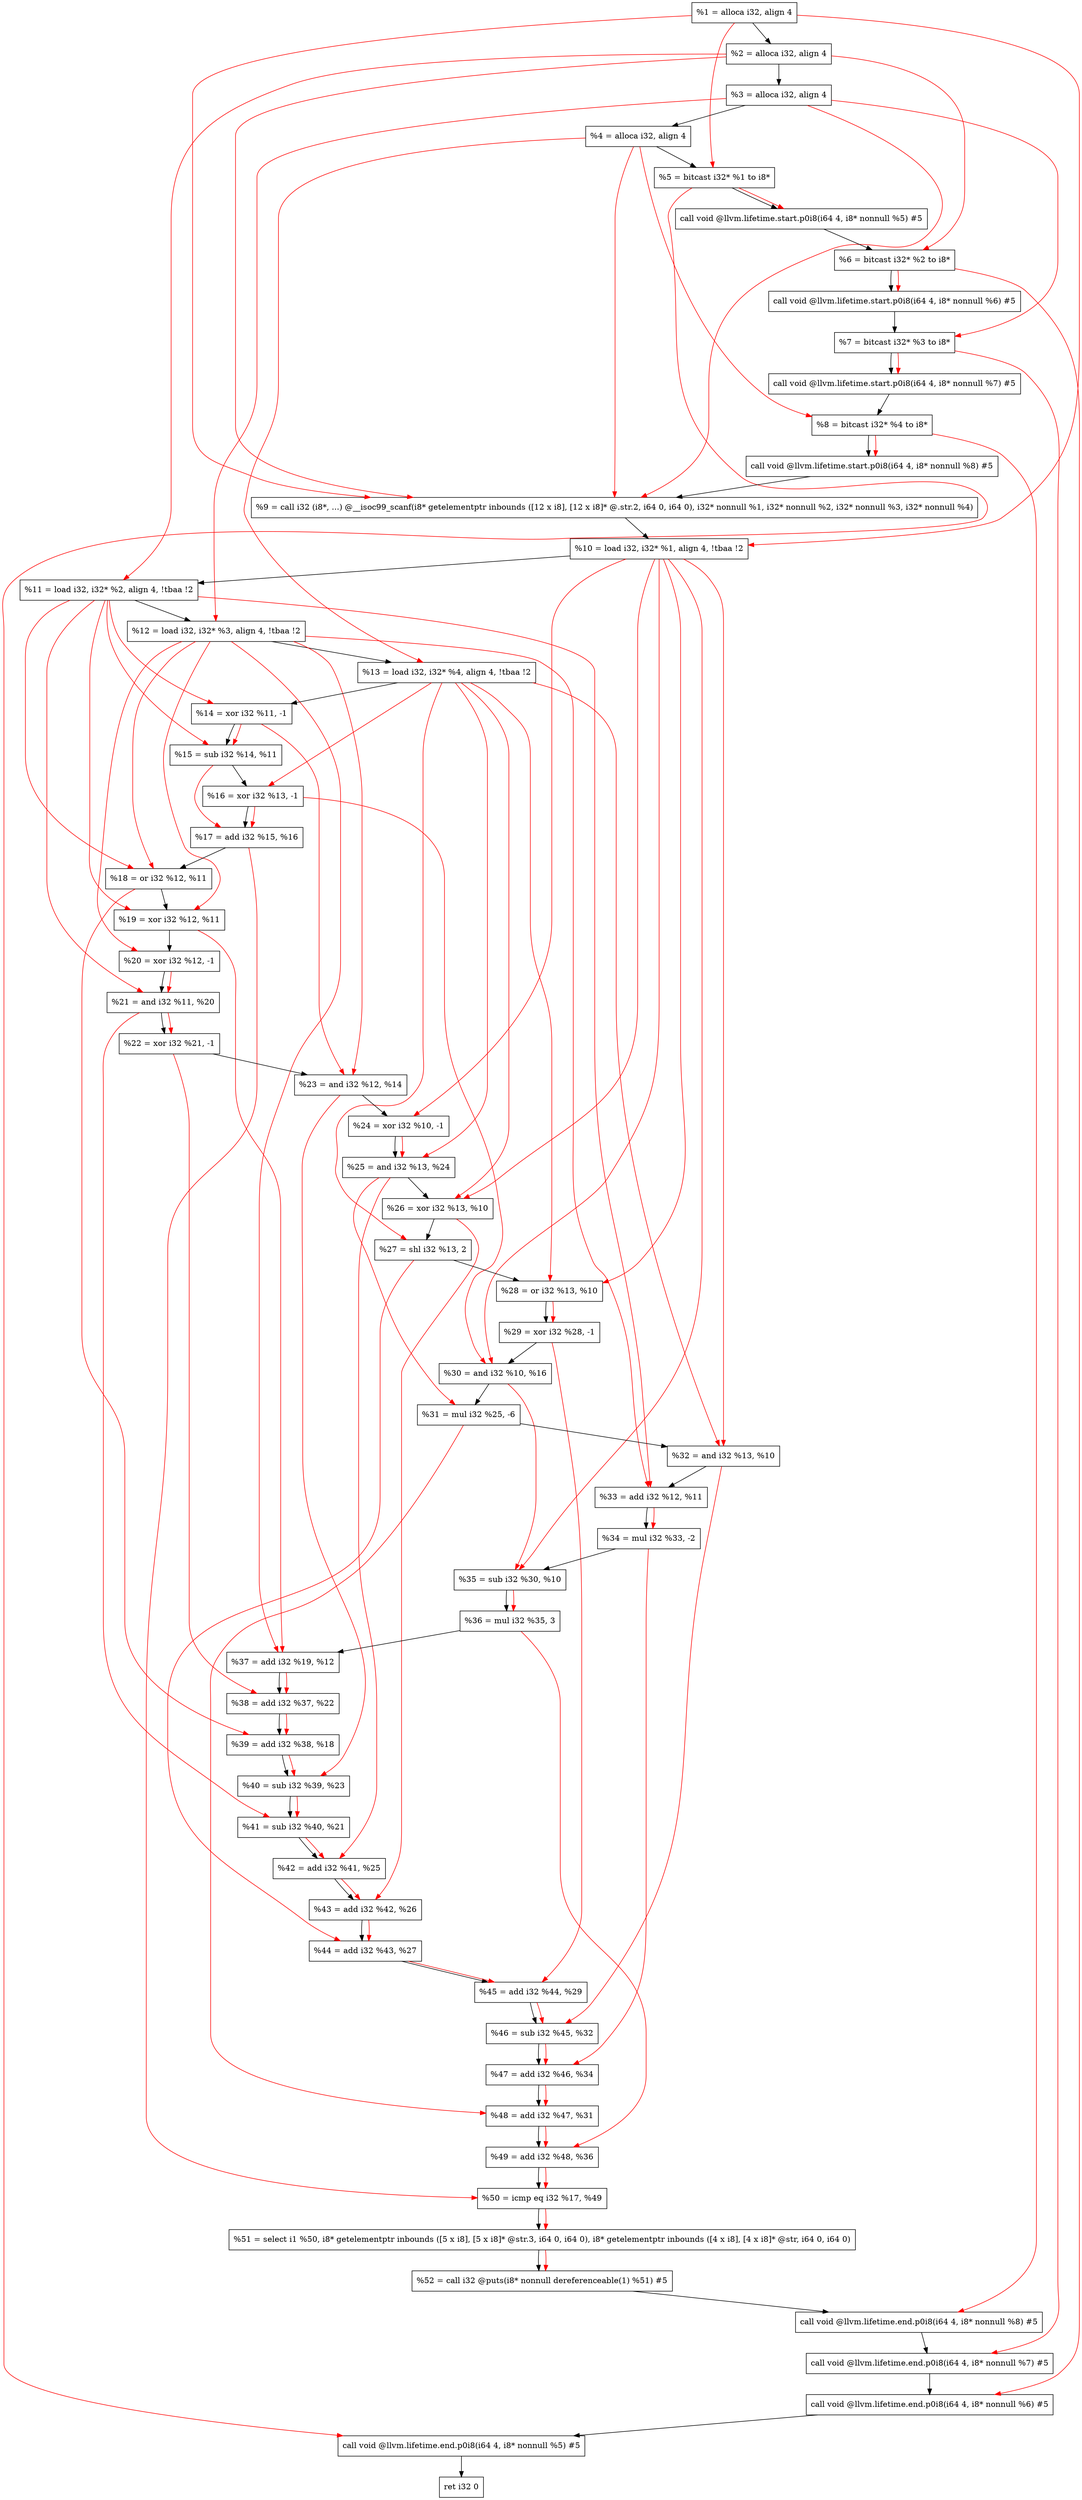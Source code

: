 digraph "DFG for'main' function" {
	Node0xf77a98[shape=record, label="  %1 = alloca i32, align 4"];
	Node0xf77b48[shape=record, label="  %2 = alloca i32, align 4"];
	Node0xf77bd8[shape=record, label="  %3 = alloca i32, align 4"];
	Node0xf77c38[shape=record, label="  %4 = alloca i32, align 4"];
	Node0xf77ce8[shape=record, label="  %5 = bitcast i32* %1 to i8*"];
	Node0xf78118[shape=record, label="  call void @llvm.lifetime.start.p0i8(i64 4, i8* nonnull %5) #5"];
	Node0xf781f8[shape=record, label="  %6 = bitcast i32* %2 to i8*"];
	Node0xf782f8[shape=record, label="  call void @llvm.lifetime.start.p0i8(i64 4, i8* nonnull %6) #5"];
	Node0xf783b8[shape=record, label="  %7 = bitcast i32* %3 to i8*"];
	Node0xf78468[shape=record, label="  call void @llvm.lifetime.start.p0i8(i64 4, i8* nonnull %7) #5"];
	Node0xf78528[shape=record, label="  %8 = bitcast i32* %4 to i8*"];
	Node0xf785d8[shape=record, label="  call void @llvm.lifetime.start.p0i8(i64 4, i8* nonnull %8) #5"];
	Node0xf72ad0[shape=record, label="  %9 = call i32 (i8*, ...) @__isoc99_scanf(i8* getelementptr inbounds ([12 x i8], [12 x i8]* @.str.2, i64 0, i64 0), i32* nonnull %1, i32* nonnull %2, i32* nonnull %3, i32* nonnull %4)"];
	Node0xf787d8[shape=record, label="  %10 = load i32, i32* %1, align 4, !tbaa !2"];
	Node0xf79748[shape=record, label="  %11 = load i32, i32* %2, align 4, !tbaa !2"];
	Node0xf79db8[shape=record, label="  %12 = load i32, i32* %3, align 4, !tbaa !2"];
	Node0xf79e18[shape=record, label="  %13 = load i32, i32* %4, align 4, !tbaa !2"];
	Node0xf79e90[shape=record, label="  %14 = xor i32 %11, -1"];
	Node0xf79f00[shape=record, label="  %15 = sub i32 %14, %11"];
	Node0xf79f70[shape=record, label="  %16 = xor i32 %13, -1"];
	Node0xf79fe0[shape=record, label="  %17 = add i32 %15, %16"];
	Node0xf7a050[shape=record, label="  %18 = or i32 %12, %11"];
	Node0xf7a0c0[shape=record, label="  %19 = xor i32 %12, %11"];
	Node0xf7a130[shape=record, label="  %20 = xor i32 %12, -1"];
	Node0xf7a1a0[shape=record, label="  %21 = and i32 %11, %20"];
	Node0xf7a210[shape=record, label="  %22 = xor i32 %21, -1"];
	Node0xf7a280[shape=record, label="  %23 = and i32 %12, %14"];
	Node0xf7a2f0[shape=record, label="  %24 = xor i32 %10, -1"];
	Node0xf7a360[shape=record, label="  %25 = and i32 %13, %24"];
	Node0xf7a3d0[shape=record, label="  %26 = xor i32 %13, %10"];
	Node0xf7a440[shape=record, label="  %27 = shl i32 %13, 2"];
	Node0xf7a4b0[shape=record, label="  %28 = or i32 %13, %10"];
	Node0xf7a520[shape=record, label="  %29 = xor i32 %28, -1"];
	Node0xf7a590[shape=record, label="  %30 = and i32 %10, %16"];
	Node0xf7a600[shape=record, label="  %31 = mul i32 %25, -6"];
	Node0xf7a670[shape=record, label="  %32 = and i32 %13, %10"];
	Node0xf7a6e0[shape=record, label="  %33 = add i32 %12, %11"];
	Node0xf7a750[shape=record, label="  %34 = mul i32 %33, -2"];
	Node0xf7a7c0[shape=record, label="  %35 = sub i32 %30, %10"];
	Node0xf7a830[shape=record, label="  %36 = mul i32 %35, 3"];
	Node0xf7a8a0[shape=record, label="  %37 = add i32 %19, %12"];
	Node0xf7a910[shape=record, label="  %38 = add i32 %37, %22"];
	Node0xf7a980[shape=record, label="  %39 = add i32 %38, %18"];
	Node0xf7a9f0[shape=record, label="  %40 = sub i32 %39, %23"];
	Node0xf7aa60[shape=record, label="  %41 = sub i32 %40, %21"];
	Node0xf7aad0[shape=record, label="  %42 = add i32 %41, %25"];
	Node0xf7ab40[shape=record, label="  %43 = add i32 %42, %26"];
	Node0xf7abb0[shape=record, label="  %44 = add i32 %43, %27"];
	Node0xf7ac20[shape=record, label="  %45 = add i32 %44, %29"];
	Node0xf7ac90[shape=record, label="  %46 = sub i32 %45, %32"];
	Node0xf7ad00[shape=record, label="  %47 = add i32 %46, %34"];
	Node0xf7ad70[shape=record, label="  %48 = add i32 %47, %31"];
	Node0xf7ade0[shape=record, label="  %49 = add i32 %48, %36"];
	Node0xf7ae50[shape=record, label="  %50 = icmp eq i32 %17, %49"];
	Node0xf178b8[shape=record, label="  %51 = select i1 %50, i8* getelementptr inbounds ([5 x i8], [5 x i8]* @str.3, i64 0, i64 0), i8* getelementptr inbounds ([4 x i8], [4 x i8]* @str, i64 0, i64 0)"];
	Node0xf7aee0[shape=record, label="  %52 = call i32 @puts(i8* nonnull dereferenceable(1) %51) #5"];
	Node0xf7b188[shape=record, label="  call void @llvm.lifetime.end.p0i8(i64 4, i8* nonnull %8) #5"];
	Node0xf7b2e8[shape=record, label="  call void @llvm.lifetime.end.p0i8(i64 4, i8* nonnull %7) #5"];
	Node0xf7b3f8[shape=record, label="  call void @llvm.lifetime.end.p0i8(i64 4, i8* nonnull %6) #5"];
	Node0xf7b508[shape=record, label="  call void @llvm.lifetime.end.p0i8(i64 4, i8* nonnull %5) #5"];
	Node0xf7b5c8[shape=record, label="  ret i32 0"];
	Node0xf77a98 -> Node0xf77b48;
	Node0xf77b48 -> Node0xf77bd8;
	Node0xf77bd8 -> Node0xf77c38;
	Node0xf77c38 -> Node0xf77ce8;
	Node0xf77ce8 -> Node0xf78118;
	Node0xf78118 -> Node0xf781f8;
	Node0xf781f8 -> Node0xf782f8;
	Node0xf782f8 -> Node0xf783b8;
	Node0xf783b8 -> Node0xf78468;
	Node0xf78468 -> Node0xf78528;
	Node0xf78528 -> Node0xf785d8;
	Node0xf785d8 -> Node0xf72ad0;
	Node0xf72ad0 -> Node0xf787d8;
	Node0xf787d8 -> Node0xf79748;
	Node0xf79748 -> Node0xf79db8;
	Node0xf79db8 -> Node0xf79e18;
	Node0xf79e18 -> Node0xf79e90;
	Node0xf79e90 -> Node0xf79f00;
	Node0xf79f00 -> Node0xf79f70;
	Node0xf79f70 -> Node0xf79fe0;
	Node0xf79fe0 -> Node0xf7a050;
	Node0xf7a050 -> Node0xf7a0c0;
	Node0xf7a0c0 -> Node0xf7a130;
	Node0xf7a130 -> Node0xf7a1a0;
	Node0xf7a1a0 -> Node0xf7a210;
	Node0xf7a210 -> Node0xf7a280;
	Node0xf7a280 -> Node0xf7a2f0;
	Node0xf7a2f0 -> Node0xf7a360;
	Node0xf7a360 -> Node0xf7a3d0;
	Node0xf7a3d0 -> Node0xf7a440;
	Node0xf7a440 -> Node0xf7a4b0;
	Node0xf7a4b0 -> Node0xf7a520;
	Node0xf7a520 -> Node0xf7a590;
	Node0xf7a590 -> Node0xf7a600;
	Node0xf7a600 -> Node0xf7a670;
	Node0xf7a670 -> Node0xf7a6e0;
	Node0xf7a6e0 -> Node0xf7a750;
	Node0xf7a750 -> Node0xf7a7c0;
	Node0xf7a7c0 -> Node0xf7a830;
	Node0xf7a830 -> Node0xf7a8a0;
	Node0xf7a8a0 -> Node0xf7a910;
	Node0xf7a910 -> Node0xf7a980;
	Node0xf7a980 -> Node0xf7a9f0;
	Node0xf7a9f0 -> Node0xf7aa60;
	Node0xf7aa60 -> Node0xf7aad0;
	Node0xf7aad0 -> Node0xf7ab40;
	Node0xf7ab40 -> Node0xf7abb0;
	Node0xf7abb0 -> Node0xf7ac20;
	Node0xf7ac20 -> Node0xf7ac90;
	Node0xf7ac90 -> Node0xf7ad00;
	Node0xf7ad00 -> Node0xf7ad70;
	Node0xf7ad70 -> Node0xf7ade0;
	Node0xf7ade0 -> Node0xf7ae50;
	Node0xf7ae50 -> Node0xf178b8;
	Node0xf178b8 -> Node0xf7aee0;
	Node0xf7aee0 -> Node0xf7b188;
	Node0xf7b188 -> Node0xf7b2e8;
	Node0xf7b2e8 -> Node0xf7b3f8;
	Node0xf7b3f8 -> Node0xf7b508;
	Node0xf7b508 -> Node0xf7b5c8;
edge [color=red]
	Node0xf77a98 -> Node0xf77ce8;
	Node0xf77ce8 -> Node0xf78118;
	Node0xf77b48 -> Node0xf781f8;
	Node0xf781f8 -> Node0xf782f8;
	Node0xf77bd8 -> Node0xf783b8;
	Node0xf783b8 -> Node0xf78468;
	Node0xf77c38 -> Node0xf78528;
	Node0xf78528 -> Node0xf785d8;
	Node0xf77a98 -> Node0xf72ad0;
	Node0xf77b48 -> Node0xf72ad0;
	Node0xf77bd8 -> Node0xf72ad0;
	Node0xf77c38 -> Node0xf72ad0;
	Node0xf77a98 -> Node0xf787d8;
	Node0xf77b48 -> Node0xf79748;
	Node0xf77bd8 -> Node0xf79db8;
	Node0xf77c38 -> Node0xf79e18;
	Node0xf79748 -> Node0xf79e90;
	Node0xf79e90 -> Node0xf79f00;
	Node0xf79748 -> Node0xf79f00;
	Node0xf79e18 -> Node0xf79f70;
	Node0xf79f00 -> Node0xf79fe0;
	Node0xf79f70 -> Node0xf79fe0;
	Node0xf79db8 -> Node0xf7a050;
	Node0xf79748 -> Node0xf7a050;
	Node0xf79db8 -> Node0xf7a0c0;
	Node0xf79748 -> Node0xf7a0c0;
	Node0xf79db8 -> Node0xf7a130;
	Node0xf79748 -> Node0xf7a1a0;
	Node0xf7a130 -> Node0xf7a1a0;
	Node0xf7a1a0 -> Node0xf7a210;
	Node0xf79db8 -> Node0xf7a280;
	Node0xf79e90 -> Node0xf7a280;
	Node0xf787d8 -> Node0xf7a2f0;
	Node0xf79e18 -> Node0xf7a360;
	Node0xf7a2f0 -> Node0xf7a360;
	Node0xf79e18 -> Node0xf7a3d0;
	Node0xf787d8 -> Node0xf7a3d0;
	Node0xf79e18 -> Node0xf7a440;
	Node0xf79e18 -> Node0xf7a4b0;
	Node0xf787d8 -> Node0xf7a4b0;
	Node0xf7a4b0 -> Node0xf7a520;
	Node0xf787d8 -> Node0xf7a590;
	Node0xf79f70 -> Node0xf7a590;
	Node0xf7a360 -> Node0xf7a600;
	Node0xf79e18 -> Node0xf7a670;
	Node0xf787d8 -> Node0xf7a670;
	Node0xf79db8 -> Node0xf7a6e0;
	Node0xf79748 -> Node0xf7a6e0;
	Node0xf7a6e0 -> Node0xf7a750;
	Node0xf7a590 -> Node0xf7a7c0;
	Node0xf787d8 -> Node0xf7a7c0;
	Node0xf7a7c0 -> Node0xf7a830;
	Node0xf7a0c0 -> Node0xf7a8a0;
	Node0xf79db8 -> Node0xf7a8a0;
	Node0xf7a8a0 -> Node0xf7a910;
	Node0xf7a210 -> Node0xf7a910;
	Node0xf7a910 -> Node0xf7a980;
	Node0xf7a050 -> Node0xf7a980;
	Node0xf7a980 -> Node0xf7a9f0;
	Node0xf7a280 -> Node0xf7a9f0;
	Node0xf7a9f0 -> Node0xf7aa60;
	Node0xf7a1a0 -> Node0xf7aa60;
	Node0xf7aa60 -> Node0xf7aad0;
	Node0xf7a360 -> Node0xf7aad0;
	Node0xf7aad0 -> Node0xf7ab40;
	Node0xf7a3d0 -> Node0xf7ab40;
	Node0xf7ab40 -> Node0xf7abb0;
	Node0xf7a440 -> Node0xf7abb0;
	Node0xf7abb0 -> Node0xf7ac20;
	Node0xf7a520 -> Node0xf7ac20;
	Node0xf7ac20 -> Node0xf7ac90;
	Node0xf7a670 -> Node0xf7ac90;
	Node0xf7ac90 -> Node0xf7ad00;
	Node0xf7a750 -> Node0xf7ad00;
	Node0xf7ad00 -> Node0xf7ad70;
	Node0xf7a600 -> Node0xf7ad70;
	Node0xf7ad70 -> Node0xf7ade0;
	Node0xf7a830 -> Node0xf7ade0;
	Node0xf79fe0 -> Node0xf7ae50;
	Node0xf7ade0 -> Node0xf7ae50;
	Node0xf7ae50 -> Node0xf178b8;
	Node0xf178b8 -> Node0xf7aee0;
	Node0xf78528 -> Node0xf7b188;
	Node0xf783b8 -> Node0xf7b2e8;
	Node0xf781f8 -> Node0xf7b3f8;
	Node0xf77ce8 -> Node0xf7b508;
}
